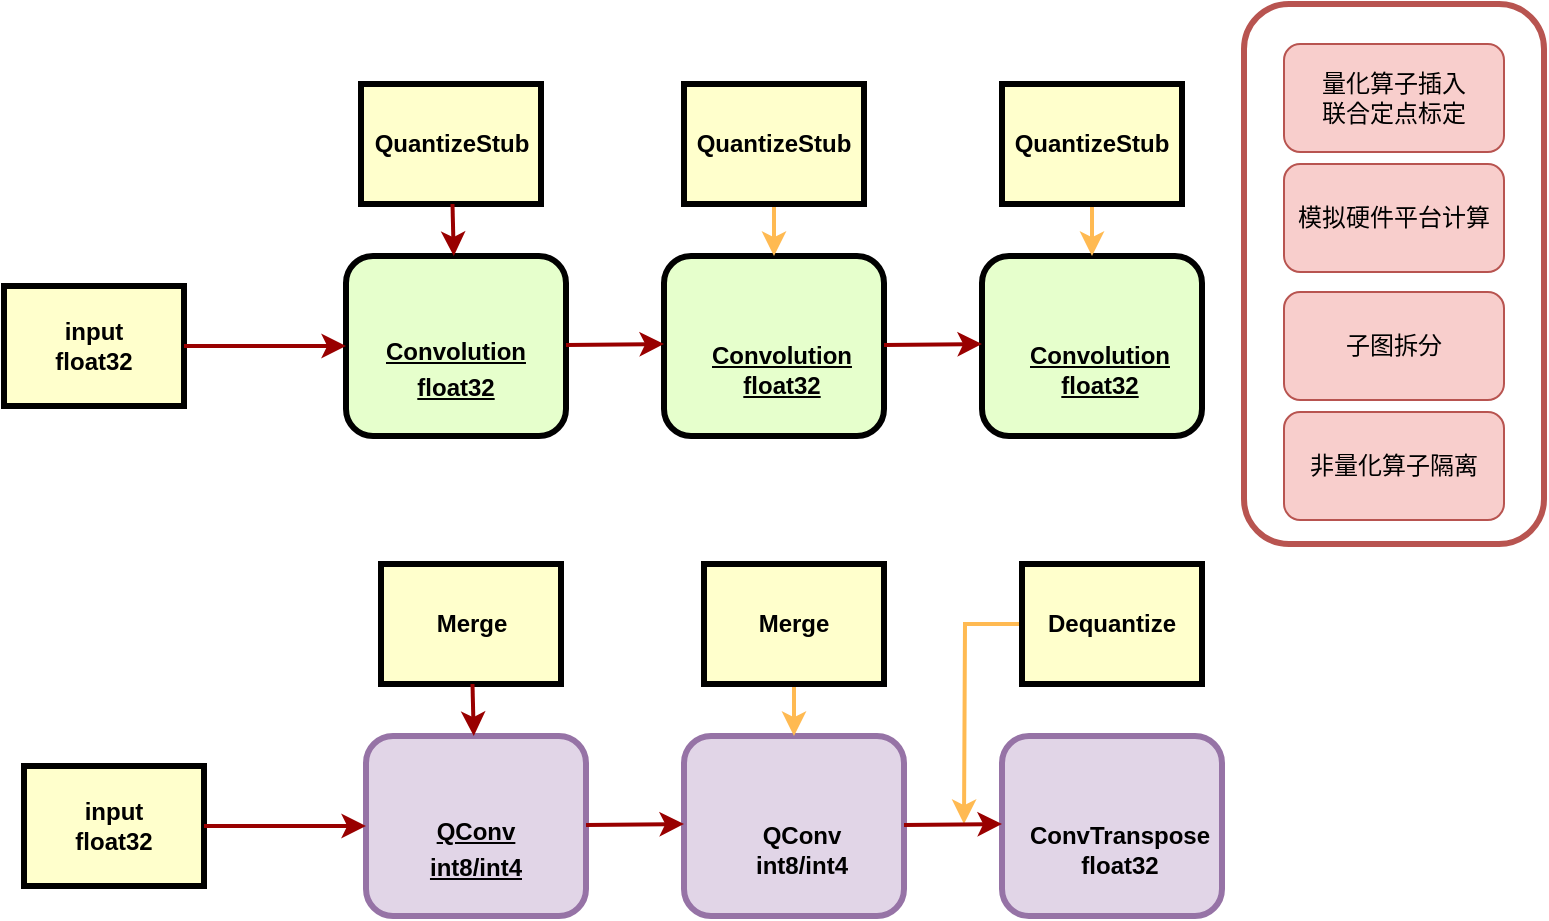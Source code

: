 <mxfile version="17.4.6" type="github">
  <diagram name="Page-1" id="c7558073-3199-34d8-9f00-42111426c3f3">
    <mxGraphModel dx="906" dy="811" grid="1" gridSize="10" guides="1" tooltips="1" connect="1" arrows="1" fold="1" page="1" pageScale="1" pageWidth="826" pageHeight="1169" background="none" math="0" shadow="0">
      <root>
        <mxCell id="0" />
        <mxCell id="1" parent="0" />
        <mxCell id="2" value="&lt;p style=&quot;margin: 0px ; margin-top: 4px ; text-align: center ; text-decoration: underline&quot;&gt;&lt;br&gt;&lt;/p&gt;&lt;p style=&quot;margin: 0px ; margin-top: 4px ; text-align: center ; text-decoration: underline&quot;&gt;&lt;br&gt;&lt;/p&gt;&lt;p style=&quot;margin: 0px ; margin-top: 4px ; text-align: center ; text-decoration: underline&quot;&gt;Convolution&lt;/p&gt;&lt;p style=&quot;margin: 0px ; margin-top: 4px ; text-align: center ; text-decoration: underline&quot;&gt;float32&lt;/p&gt;" style="verticalAlign=middle;align=center;overflow=fill;fontSize=12;fontFamily=Helvetica;html=1;rounded=1;fontStyle=1;strokeWidth=3;fillColor=#E6FFCC" parent="1" vertex="1">
          <mxGeometry x="201" y="166" width="110" height="90" as="geometry" />
        </mxCell>
        <mxCell id="3" value="QuantizeStub" style="whiteSpace=wrap;align=center;verticalAlign=middle;fontStyle=1;strokeWidth=3;fillColor=#FFFFCC" parent="1" vertex="1">
          <mxGeometry x="208.5" y="80" width="90" height="60" as="geometry" />
        </mxCell>
        <mxCell id="4" value="input&#xa;float32" style="whiteSpace=wrap;align=center;verticalAlign=middle;fontStyle=1;strokeWidth=3;fillColor=#FFFFCC" parent="1" vertex="1">
          <mxGeometry x="30" y="181" width="90" height="60" as="geometry" />
        </mxCell>
        <mxCell id="6" value="&lt;p style=&quot;margin: 0px ; margin-left: 8px&quot;&gt;&lt;br&gt;&lt;/p&gt;&lt;p style=&quot;margin: 0px ; margin-left: 8px&quot;&gt;&lt;br&gt;&lt;/p&gt;&lt;p style=&quot;margin: 0px ; margin-left: 8px&quot;&gt;&lt;br&gt;&lt;/p&gt;&lt;p style=&quot;margin: 0px ; margin-left: 8px&quot;&gt;&lt;u&gt;Convolution&lt;/u&gt;&lt;/p&gt;&lt;p style=&quot;margin: 0px ; margin-left: 8px&quot;&gt;&lt;u&gt;float32&lt;/u&gt;&lt;/p&gt;" style="verticalAlign=middle;align=center;overflow=fill;fontSize=12;fontFamily=Helvetica;html=1;rounded=1;fontStyle=1;strokeWidth=3;fillColor=#E6FFCC" parent="1" vertex="1">
          <mxGeometry x="360" y="166" width="110" height="90" as="geometry" />
        </mxCell>
        <mxCell id="36" value="" style="edgeStyle=none;noEdgeStyle=1;strokeColor=#990000;strokeWidth=2" parent="1" source="3" target="2" edge="1">
          <mxGeometry width="100" height="100" relative="1" as="geometry">
            <mxPoint x="20" y="250" as="sourcePoint" />
            <mxPoint x="120" y="150" as="targetPoint" />
          </mxGeometry>
        </mxCell>
        <mxCell id="37" value="" style="edgeStyle=none;noEdgeStyle=1;strokeColor=#990000;strokeWidth=2" parent="1" source="4" target="2" edge="1">
          <mxGeometry width="100" height="100" relative="1" as="geometry">
            <mxPoint x="280" y="190" as="sourcePoint" />
            <mxPoint x="380" y="90" as="targetPoint" />
          </mxGeometry>
        </mxCell>
        <mxCell id="pm0g7mf3NUKZB7COsTjB-98" value="" style="edgeStyle=orthogonalEdgeStyle;rounded=0;orthogonalLoop=1;jettySize=auto;html=1;strokeWidth=2;strokeColor=#FFBA52;" edge="1" parent="1" source="pm0g7mf3NUKZB7COsTjB-97" target="6">
          <mxGeometry relative="1" as="geometry" />
        </mxCell>
        <mxCell id="pm0g7mf3NUKZB7COsTjB-97" value="QuantizeStub" style="whiteSpace=wrap;align=center;verticalAlign=middle;fontStyle=1;strokeWidth=3;fillColor=#FFFFCC" vertex="1" parent="1">
          <mxGeometry x="370" y="80" width="90" height="60" as="geometry" />
        </mxCell>
        <mxCell id="pm0g7mf3NUKZB7COsTjB-103" value="" style="edgeStyle=none;noEdgeStyle=1;strokeColor=#990000;strokeWidth=2" edge="1" parent="1">
          <mxGeometry width="100" height="100" relative="1" as="geometry">
            <mxPoint x="311" y="210.5" as="sourcePoint" />
            <mxPoint x="360" y="210" as="targetPoint" />
          </mxGeometry>
        </mxCell>
        <mxCell id="pm0g7mf3NUKZB7COsTjB-104" value="&lt;p style=&quot;margin: 0px ; margin-left: 8px&quot;&gt;&lt;br&gt;&lt;/p&gt;&lt;p style=&quot;margin: 0px ; margin-left: 8px&quot;&gt;&lt;br&gt;&lt;/p&gt;&lt;p style=&quot;margin: 0px ; margin-left: 8px&quot;&gt;&lt;br&gt;&lt;/p&gt;&lt;p style=&quot;margin: 0px ; margin-left: 8px&quot;&gt;&lt;u&gt;Convolution&lt;/u&gt;&lt;/p&gt;&lt;p style=&quot;margin: 0px ; margin-left: 8px&quot;&gt;&lt;u&gt;float32&lt;/u&gt;&lt;/p&gt;" style="verticalAlign=middle;align=center;overflow=fill;fontSize=12;fontFamily=Helvetica;html=1;rounded=1;fontStyle=1;strokeWidth=3;fillColor=#E6FFCC" vertex="1" parent="1">
          <mxGeometry x="519" y="166" width="110" height="90" as="geometry" />
        </mxCell>
        <mxCell id="pm0g7mf3NUKZB7COsTjB-105" value="" style="edgeStyle=orthogonalEdgeStyle;rounded=0;orthogonalLoop=1;jettySize=auto;html=1;strokeWidth=2;strokeColor=#FFBA52;" edge="1" parent="1" source="pm0g7mf3NUKZB7COsTjB-106" target="pm0g7mf3NUKZB7COsTjB-104">
          <mxGeometry relative="1" as="geometry" />
        </mxCell>
        <mxCell id="pm0g7mf3NUKZB7COsTjB-106" value="QuantizeStub" style="whiteSpace=wrap;align=center;verticalAlign=middle;fontStyle=1;strokeWidth=3;fillColor=#FFFFCC" vertex="1" parent="1">
          <mxGeometry x="529" y="80" width="90" height="60" as="geometry" />
        </mxCell>
        <mxCell id="pm0g7mf3NUKZB7COsTjB-107" value="" style="edgeStyle=none;noEdgeStyle=1;strokeColor=#990000;strokeWidth=2" edge="1" parent="1">
          <mxGeometry width="100" height="100" relative="1" as="geometry">
            <mxPoint x="470" y="210.5" as="sourcePoint" />
            <mxPoint x="519" y="210" as="targetPoint" />
          </mxGeometry>
        </mxCell>
        <mxCell id="pm0g7mf3NUKZB7COsTjB-108" value="&lt;p style=&quot;margin: 0px ; margin-top: 4px ; text-align: center ; text-decoration: underline&quot;&gt;&lt;br&gt;&lt;/p&gt;&lt;p style=&quot;margin: 0px ; margin-top: 4px ; text-align: center ; text-decoration: underline&quot;&gt;&lt;br&gt;&lt;/p&gt;&lt;p style=&quot;margin: 0px ; margin-top: 4px ; text-align: center ; text-decoration: underline&quot;&gt;QConv&lt;/p&gt;&lt;p style=&quot;margin: 0px ; margin-top: 4px ; text-align: center ; text-decoration: underline&quot;&gt;int8/int4&lt;/p&gt;" style="verticalAlign=middle;align=center;overflow=fill;fontSize=12;fontFamily=Helvetica;html=1;rounded=1;fontStyle=1;strokeWidth=3;fillColor=#e1d5e7;strokeColor=#9673a6;" vertex="1" parent="1">
          <mxGeometry x="211" y="406" width="110" height="90" as="geometry" />
        </mxCell>
        <mxCell id="pm0g7mf3NUKZB7COsTjB-109" value="Merge" style="whiteSpace=wrap;align=center;verticalAlign=middle;fontStyle=1;strokeWidth=3;fillColor=#FFFFCC" vertex="1" parent="1">
          <mxGeometry x="218.5" y="320" width="90" height="60" as="geometry" />
        </mxCell>
        <mxCell id="pm0g7mf3NUKZB7COsTjB-110" value="input&#xa;float32" style="whiteSpace=wrap;align=center;verticalAlign=middle;fontStyle=1;strokeWidth=3;fillColor=#FFFFCC" vertex="1" parent="1">
          <mxGeometry x="40" y="421" width="90" height="60" as="geometry" />
        </mxCell>
        <mxCell id="pm0g7mf3NUKZB7COsTjB-111" value="&lt;p style=&quot;margin: 0px ; margin-left: 8px&quot;&gt;&lt;br&gt;&lt;/p&gt;&lt;p style=&quot;margin: 0px ; margin-left: 8px&quot;&gt;&lt;br&gt;&lt;/p&gt;&lt;p style=&quot;margin: 0px ; margin-left: 8px&quot;&gt;&lt;br&gt;&lt;/p&gt;&lt;p style=&quot;margin: 0px ; margin-left: 8px&quot;&gt;QConv&lt;/p&gt;&lt;p style=&quot;margin: 0px ; margin-left: 8px&quot;&gt;int8/int4&lt;/p&gt;" style="verticalAlign=middle;align=center;overflow=fill;fontSize=12;fontFamily=Helvetica;html=1;rounded=1;fontStyle=1;strokeWidth=3;fillColor=#e1d5e7;strokeColor=#9673a6;" vertex="1" parent="1">
          <mxGeometry x="370" y="406" width="110" height="90" as="geometry" />
        </mxCell>
        <mxCell id="pm0g7mf3NUKZB7COsTjB-112" value="" style="edgeStyle=none;noEdgeStyle=1;strokeColor=#990000;strokeWidth=2" edge="1" parent="1" source="pm0g7mf3NUKZB7COsTjB-109" target="pm0g7mf3NUKZB7COsTjB-108">
          <mxGeometry width="100" height="100" relative="1" as="geometry">
            <mxPoint x="30" y="490" as="sourcePoint" />
            <mxPoint x="130" y="390" as="targetPoint" />
          </mxGeometry>
        </mxCell>
        <mxCell id="pm0g7mf3NUKZB7COsTjB-113" value="" style="edgeStyle=none;noEdgeStyle=1;strokeColor=#990000;strokeWidth=2" edge="1" parent="1" source="pm0g7mf3NUKZB7COsTjB-110" target="pm0g7mf3NUKZB7COsTjB-108">
          <mxGeometry width="100" height="100" relative="1" as="geometry">
            <mxPoint x="290" y="430" as="sourcePoint" />
            <mxPoint x="390" y="330" as="targetPoint" />
          </mxGeometry>
        </mxCell>
        <mxCell id="pm0g7mf3NUKZB7COsTjB-114" value="" style="edgeStyle=orthogonalEdgeStyle;rounded=0;orthogonalLoop=1;jettySize=auto;html=1;strokeWidth=2;strokeColor=#FFBA52;" edge="1" parent="1" source="pm0g7mf3NUKZB7COsTjB-115" target="pm0g7mf3NUKZB7COsTjB-111">
          <mxGeometry relative="1" as="geometry" />
        </mxCell>
        <mxCell id="pm0g7mf3NUKZB7COsTjB-115" value="Merge" style="whiteSpace=wrap;align=center;verticalAlign=middle;fontStyle=1;strokeWidth=3;fillColor=#FFFFCC" vertex="1" parent="1">
          <mxGeometry x="380" y="320" width="90" height="60" as="geometry" />
        </mxCell>
        <mxCell id="pm0g7mf3NUKZB7COsTjB-116" value="" style="edgeStyle=none;noEdgeStyle=1;strokeColor=#990000;strokeWidth=2" edge="1" parent="1">
          <mxGeometry width="100" height="100" relative="1" as="geometry">
            <mxPoint x="321" y="450.5" as="sourcePoint" />
            <mxPoint x="370" y="450" as="targetPoint" />
          </mxGeometry>
        </mxCell>
        <mxCell id="pm0g7mf3NUKZB7COsTjB-117" value="&lt;p style=&quot;margin: 0px ; margin-left: 8px&quot;&gt;&lt;br&gt;&lt;/p&gt;&lt;p style=&quot;margin: 0px ; margin-left: 8px&quot;&gt;&lt;br&gt;&lt;/p&gt;&lt;p style=&quot;margin: 0px ; margin-left: 8px&quot;&gt;&lt;br&gt;&lt;/p&gt;&lt;p style=&quot;margin: 0px ; margin-left: 8px&quot;&gt;ConvTranspose&lt;/p&gt;&lt;p style=&quot;margin: 0px ; margin-left: 8px&quot;&gt;float32&lt;/p&gt;" style="verticalAlign=middle;align=center;overflow=fill;fontSize=12;fontFamily=Helvetica;html=1;rounded=1;fontStyle=1;strokeWidth=3;fillColor=#e1d5e7;strokeColor=#9673a6;" vertex="1" parent="1">
          <mxGeometry x="529" y="406" width="110" height="90" as="geometry" />
        </mxCell>
        <mxCell id="pm0g7mf3NUKZB7COsTjB-127" style="edgeStyle=orthogonalEdgeStyle;rounded=0;orthogonalLoop=1;jettySize=auto;html=1;exitX=0;exitY=0.5;exitDx=0;exitDy=0;strokeColor=#FFBA52;strokeWidth=2;" edge="1" parent="1" source="pm0g7mf3NUKZB7COsTjB-119">
          <mxGeometry relative="1" as="geometry">
            <mxPoint x="510" y="450" as="targetPoint" />
          </mxGeometry>
        </mxCell>
        <mxCell id="pm0g7mf3NUKZB7COsTjB-119" value="Dequantize" style="whiteSpace=wrap;align=center;verticalAlign=middle;fontStyle=1;strokeWidth=3;fillColor=#FFFFCC" vertex="1" parent="1">
          <mxGeometry x="539" y="320" width="90" height="60" as="geometry" />
        </mxCell>
        <mxCell id="pm0g7mf3NUKZB7COsTjB-120" value="" style="edgeStyle=none;noEdgeStyle=1;strokeColor=#990000;strokeWidth=2" edge="1" parent="1">
          <mxGeometry width="100" height="100" relative="1" as="geometry">
            <mxPoint x="480" y="450.5" as="sourcePoint" />
            <mxPoint x="529" y="450" as="targetPoint" />
          </mxGeometry>
        </mxCell>
        <mxCell id="pm0g7mf3NUKZB7COsTjB-121" value="量化算子插入&lt;br&gt;联合定点标定" style="rounded=1;whiteSpace=wrap;html=1;fillColor=#f8cecc;strokeColor=#b85450;" vertex="1" parent="1">
          <mxGeometry x="670" y="60" width="110" height="54" as="geometry" />
        </mxCell>
        <mxCell id="pm0g7mf3NUKZB7COsTjB-122" value="模拟硬件平台计算" style="rounded=1;whiteSpace=wrap;html=1;fillColor=#f8cecc;strokeColor=#b85450;" vertex="1" parent="1">
          <mxGeometry x="670" y="120" width="110" height="54" as="geometry" />
        </mxCell>
        <mxCell id="pm0g7mf3NUKZB7COsTjB-123" value="子图拆分" style="rounded=1;whiteSpace=wrap;html=1;fillColor=#f8cecc;strokeColor=#b85450;" vertex="1" parent="1">
          <mxGeometry x="670" y="184" width="110" height="54" as="geometry" />
        </mxCell>
        <mxCell id="pm0g7mf3NUKZB7COsTjB-124" value="非量化算子隔离" style="rounded=1;whiteSpace=wrap;html=1;fillColor=#f8cecc;strokeColor=#b85450;" vertex="1" parent="1">
          <mxGeometry x="670" y="244" width="110" height="54" as="geometry" />
        </mxCell>
        <mxCell id="pm0g7mf3NUKZB7COsTjB-125" value="" style="rounded=1;whiteSpace=wrap;html=1;fillColor=none;strokeColor=#b85450;strokeWidth=3;" vertex="1" parent="1">
          <mxGeometry x="650" y="40" width="150" height="270" as="geometry" />
        </mxCell>
      </root>
    </mxGraphModel>
  </diagram>
</mxfile>
